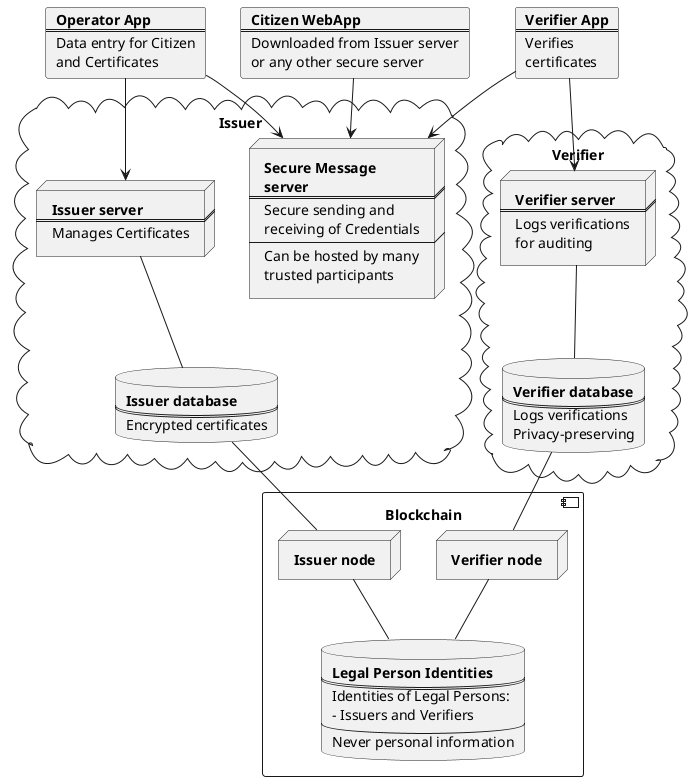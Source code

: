 @startuml SafeIsland_Components

card OperatorApp [
  <b>Operator App
  ====
  Data entry for Citizen
  and Certificates
]

card CitizenApp [
  <b>Citizen WebApp
  ====
  Downloaded from Issuer server
  or any other secure server
]

card VerifierApp [
  <b>Verifier App
  ====
  Verifies
  certificates
]

cloud Issuer {

  node SecureMessageServer [
    <b>Secure Message
    <b>server
    ====
    Secure sending and
    receiving of Credentials
    ---
    Can be hosted by many
    trusted participants
  ]

  node IssuerServer [
    <b>Issuer server
    ====
    Manages Certificates
  ]

  database IssuerDatabase [
    <b>Issuer database
    ====
    Encrypted certificates
  ]

}

cloud Verifier {

  node VerifierServer [
    <b>Verifier server
    ====
    Logs verifications
    for auditing
  ]

  database VerifierDatabase [
    <b>Verifier database
    ====
    Logs verifications
    Privacy-preserving
  ]


}

component Blockchain {

  database Identities [
    <b>Legal Person Identities
    ====
    Identities of Legal Persons:
    - Issuers and Verifiers
    ----
    Never personal information
  ]

  node VerifierNode [
    <b>Verifier node
  ]

  node IssuerNode [
    <b>Issuer node
  ]

}

OperatorApp --> IssuerServer
IssuerServer -- IssuerDatabase
OperatorApp --> SecureMessageServer
CitizenApp --> SecureMessageServer
VerifierApp --> SecureMessageServer

VerifierApp --> VerifierServer
VerifierServer -- VerifierDatabase

IssuerDatabase -- IssuerNode
VerifierDatabase -- VerifierNode

IssuerNode -- Identities
VerifierNode -- Identities

@enduml

